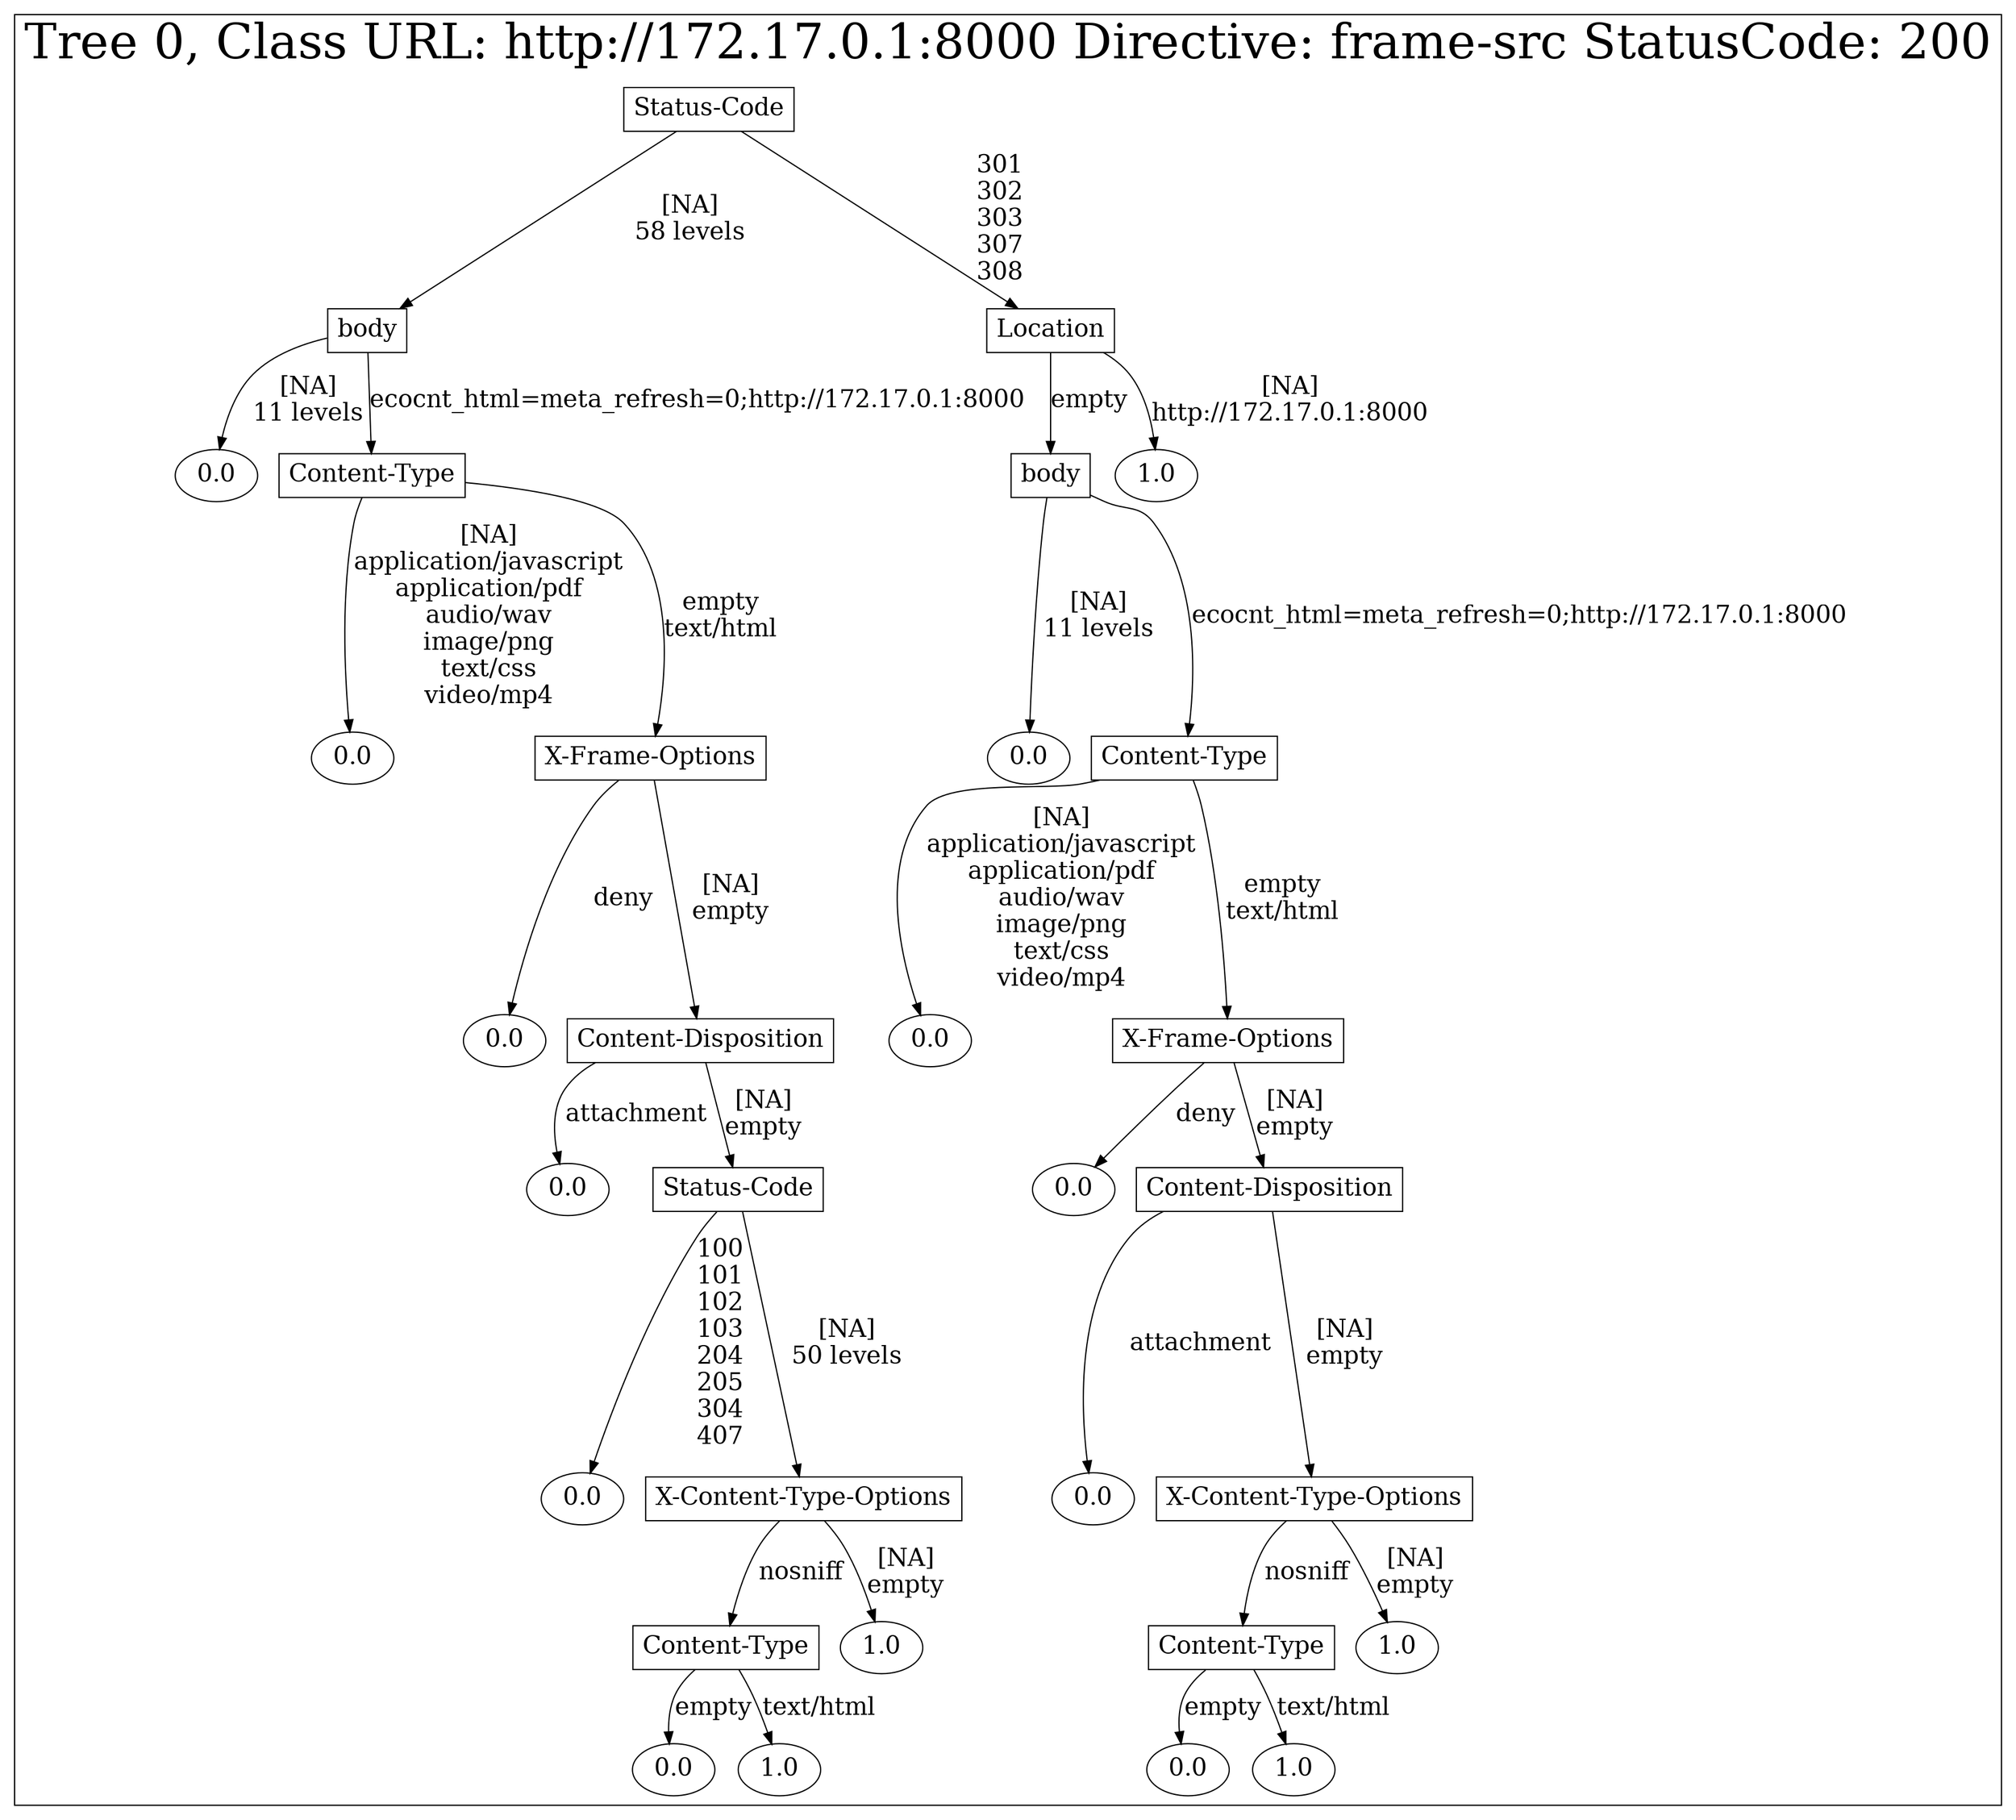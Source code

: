 /*
Generated by:
    http://https://github.com/h2oai/h2o-3/tree/master/h2o-genmodel/src/main/java/hex/genmodel/tools/PrintMojo.java
*/

/*
On a mac:

$ brew install graphviz
$ dot -Tpng file.gv -o file.png
$ open file.png
*/

digraph G {

subgraph cluster_0 {
/* Nodes */

/* Level 0 */
{
"SG_0_Node_0" [shape=box, fontsize=20, label="Status-Code"]
}

/* Level 1 */
{
"SG_0_Node_1" [shape=box, fontsize=20, label="body"]
"SG_0_Node_2" [shape=box, fontsize=20, label="Location"]
}

/* Level 2 */
{
"SG_0_Node_15" [fontsize=20, label="0.0"]
"SG_0_Node_3" [shape=box, fontsize=20, label="Content-Type"]
"SG_0_Node_4" [shape=box, fontsize=20, label="body"]
"SG_0_Node_16" [fontsize=20, label="1.0"]
}

/* Level 3 */
{
"SG_0_Node_17" [fontsize=20, label="0.0"]
"SG_0_Node_5" [shape=box, fontsize=20, label="X-Frame-Options"]
"SG_0_Node_18" [fontsize=20, label="0.0"]
"SG_0_Node_6" [shape=box, fontsize=20, label="Content-Type"]
}

/* Level 4 */
{
"SG_0_Node_19" [fontsize=20, label="0.0"]
"SG_0_Node_7" [shape=box, fontsize=20, label="Content-Disposition"]
"SG_0_Node_20" [fontsize=20, label="0.0"]
"SG_0_Node_8" [shape=box, fontsize=20, label="X-Frame-Options"]
}

/* Level 5 */
{
"SG_0_Node_21" [fontsize=20, label="0.0"]
"SG_0_Node_9" [shape=box, fontsize=20, label="Status-Code"]
"SG_0_Node_22" [fontsize=20, label="0.0"]
"SG_0_Node_10" [shape=box, fontsize=20, label="Content-Disposition"]
}

/* Level 6 */
{
"SG_0_Node_23" [fontsize=20, label="0.0"]
"SG_0_Node_11" [shape=box, fontsize=20, label="X-Content-Type-Options"]
"SG_0_Node_24" [fontsize=20, label="0.0"]
"SG_0_Node_12" [shape=box, fontsize=20, label="X-Content-Type-Options"]
}

/* Level 7 */
{
"SG_0_Node_13" [shape=box, fontsize=20, label="Content-Type"]
"SG_0_Node_25" [fontsize=20, label="1.0"]
"SG_0_Node_14" [shape=box, fontsize=20, label="Content-Type"]
"SG_0_Node_26" [fontsize=20, label="1.0"]
}

/* Level 8 */
{
"SG_0_Node_27" [fontsize=20, label="0.0"]
"SG_0_Node_28" [fontsize=20, label="1.0"]
"SG_0_Node_29" [fontsize=20, label="0.0"]
"SG_0_Node_30" [fontsize=20, label="1.0"]
}

/* Edges */
"SG_0_Node_0" -> "SG_0_Node_1" [fontsize=20, label="[NA]
58 levels
"]
"SG_0_Node_0" -> "SG_0_Node_2" [fontsize=20, label="301
302
303
307
308
"]
"SG_0_Node_2" -> "SG_0_Node_4" [fontsize=20, label="empty
"]
"SG_0_Node_2" -> "SG_0_Node_16" [fontsize=20, label="[NA]
http://172.17.0.1:8000
"]
"SG_0_Node_4" -> "SG_0_Node_18" [fontsize=20, label="[NA]
11 levels
"]
"SG_0_Node_4" -> "SG_0_Node_6" [fontsize=20, label="ecocnt_html=meta_refresh=0;http://172.17.0.1:8000
"]
"SG_0_Node_6" -> "SG_0_Node_20" [fontsize=20, label="[NA]
application/javascript
application/pdf
audio/wav
image/png
text/css
video/mp4
"]
"SG_0_Node_6" -> "SG_0_Node_8" [fontsize=20, label="empty
text/html
"]
"SG_0_Node_8" -> "SG_0_Node_22" [fontsize=20, label="deny
"]
"SG_0_Node_8" -> "SG_0_Node_10" [fontsize=20, label="[NA]
empty
"]
"SG_0_Node_10" -> "SG_0_Node_24" [fontsize=20, label="attachment
"]
"SG_0_Node_10" -> "SG_0_Node_12" [fontsize=20, label="[NA]
empty
"]
"SG_0_Node_12" -> "SG_0_Node_14" [fontsize=20, label="nosniff
"]
"SG_0_Node_12" -> "SG_0_Node_26" [fontsize=20, label="[NA]
empty
"]
"SG_0_Node_14" -> "SG_0_Node_29" [fontsize=20, label="empty
"]
"SG_0_Node_14" -> "SG_0_Node_30" [fontsize=20, label="text/html
"]
"SG_0_Node_1" -> "SG_0_Node_15" [fontsize=20, label="[NA]
11 levels
"]
"SG_0_Node_1" -> "SG_0_Node_3" [fontsize=20, label="ecocnt_html=meta_refresh=0;http://172.17.0.1:8000
"]
"SG_0_Node_3" -> "SG_0_Node_17" [fontsize=20, label="[NA]
application/javascript
application/pdf
audio/wav
image/png
text/css
video/mp4
"]
"SG_0_Node_3" -> "SG_0_Node_5" [fontsize=20, label="empty
text/html
"]
"SG_0_Node_5" -> "SG_0_Node_19" [fontsize=20, label="deny
"]
"SG_0_Node_5" -> "SG_0_Node_7" [fontsize=20, label="[NA]
empty
"]
"SG_0_Node_7" -> "SG_0_Node_21" [fontsize=20, label="attachment
"]
"SG_0_Node_7" -> "SG_0_Node_9" [fontsize=20, label="[NA]
empty
"]
"SG_0_Node_9" -> "SG_0_Node_23" [fontsize=20, label="100
101
102
103
204
205
304
407
"]
"SG_0_Node_9" -> "SG_0_Node_11" [fontsize=20, label="[NA]
50 levels
"]
"SG_0_Node_11" -> "SG_0_Node_13" [fontsize=20, label="nosniff
"]
"SG_0_Node_11" -> "SG_0_Node_25" [fontsize=20, label="[NA]
empty
"]
"SG_0_Node_13" -> "SG_0_Node_27" [fontsize=20, label="empty
"]
"SG_0_Node_13" -> "SG_0_Node_28" [fontsize=20, label="text/html
"]

fontsize=40
label="Tree 0, Class URL: http://172.17.0.1:8000 Directive: frame-src StatusCode: 200"
}

}

